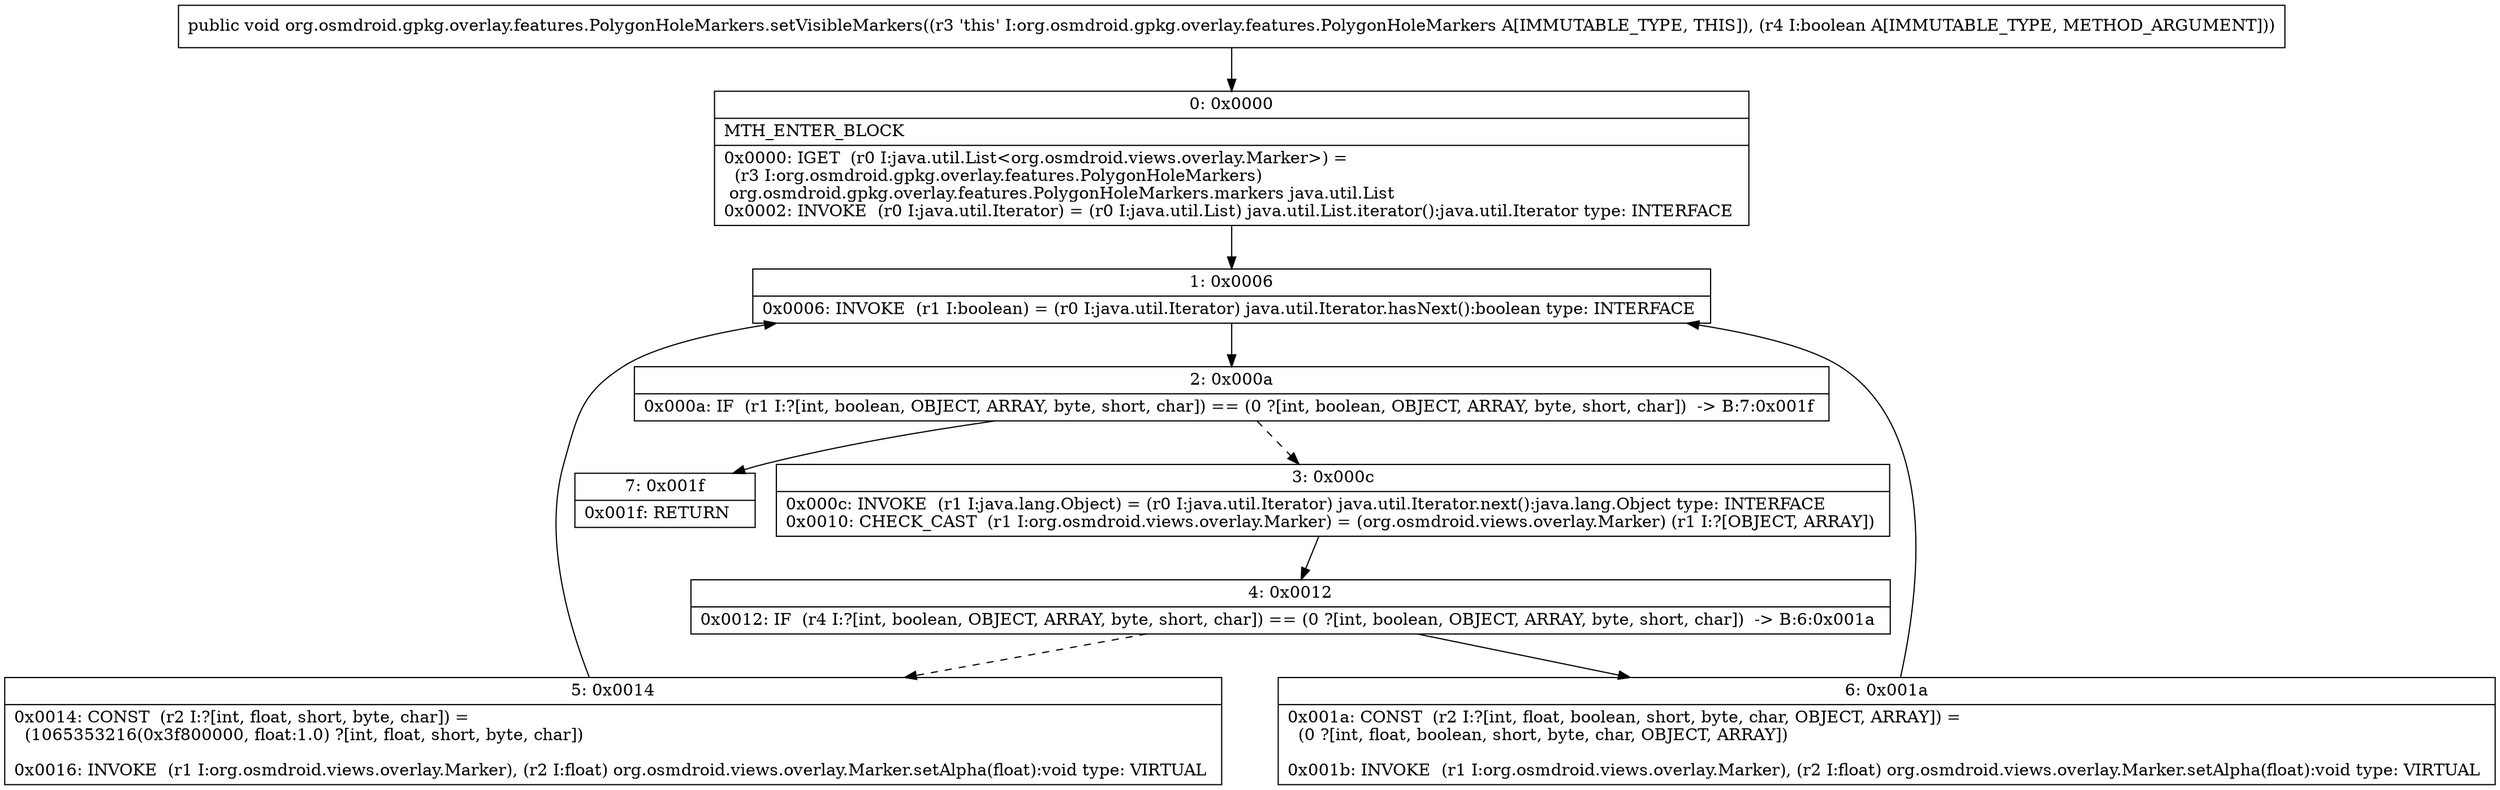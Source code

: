 digraph "CFG fororg.osmdroid.gpkg.overlay.features.PolygonHoleMarkers.setVisibleMarkers(Z)V" {
Node_0 [shape=record,label="{0\:\ 0x0000|MTH_ENTER_BLOCK\l|0x0000: IGET  (r0 I:java.util.List\<org.osmdroid.views.overlay.Marker\>) = \l  (r3 I:org.osmdroid.gpkg.overlay.features.PolygonHoleMarkers)\l org.osmdroid.gpkg.overlay.features.PolygonHoleMarkers.markers java.util.List \l0x0002: INVOKE  (r0 I:java.util.Iterator) = (r0 I:java.util.List) java.util.List.iterator():java.util.Iterator type: INTERFACE \l}"];
Node_1 [shape=record,label="{1\:\ 0x0006|0x0006: INVOKE  (r1 I:boolean) = (r0 I:java.util.Iterator) java.util.Iterator.hasNext():boolean type: INTERFACE \l}"];
Node_2 [shape=record,label="{2\:\ 0x000a|0x000a: IF  (r1 I:?[int, boolean, OBJECT, ARRAY, byte, short, char]) == (0 ?[int, boolean, OBJECT, ARRAY, byte, short, char])  \-\> B:7:0x001f \l}"];
Node_3 [shape=record,label="{3\:\ 0x000c|0x000c: INVOKE  (r1 I:java.lang.Object) = (r0 I:java.util.Iterator) java.util.Iterator.next():java.lang.Object type: INTERFACE \l0x0010: CHECK_CAST  (r1 I:org.osmdroid.views.overlay.Marker) = (org.osmdroid.views.overlay.Marker) (r1 I:?[OBJECT, ARRAY]) \l}"];
Node_4 [shape=record,label="{4\:\ 0x0012|0x0012: IF  (r4 I:?[int, boolean, OBJECT, ARRAY, byte, short, char]) == (0 ?[int, boolean, OBJECT, ARRAY, byte, short, char])  \-\> B:6:0x001a \l}"];
Node_5 [shape=record,label="{5\:\ 0x0014|0x0014: CONST  (r2 I:?[int, float, short, byte, char]) = \l  (1065353216(0x3f800000, float:1.0) ?[int, float, short, byte, char])\l \l0x0016: INVOKE  (r1 I:org.osmdroid.views.overlay.Marker), (r2 I:float) org.osmdroid.views.overlay.Marker.setAlpha(float):void type: VIRTUAL \l}"];
Node_6 [shape=record,label="{6\:\ 0x001a|0x001a: CONST  (r2 I:?[int, float, boolean, short, byte, char, OBJECT, ARRAY]) = \l  (0 ?[int, float, boolean, short, byte, char, OBJECT, ARRAY])\l \l0x001b: INVOKE  (r1 I:org.osmdroid.views.overlay.Marker), (r2 I:float) org.osmdroid.views.overlay.Marker.setAlpha(float):void type: VIRTUAL \l}"];
Node_7 [shape=record,label="{7\:\ 0x001f|0x001f: RETURN   \l}"];
MethodNode[shape=record,label="{public void org.osmdroid.gpkg.overlay.features.PolygonHoleMarkers.setVisibleMarkers((r3 'this' I:org.osmdroid.gpkg.overlay.features.PolygonHoleMarkers A[IMMUTABLE_TYPE, THIS]), (r4 I:boolean A[IMMUTABLE_TYPE, METHOD_ARGUMENT])) }"];
MethodNode -> Node_0;
Node_0 -> Node_1;
Node_1 -> Node_2;
Node_2 -> Node_3[style=dashed];
Node_2 -> Node_7;
Node_3 -> Node_4;
Node_4 -> Node_5[style=dashed];
Node_4 -> Node_6;
Node_5 -> Node_1;
Node_6 -> Node_1;
}

